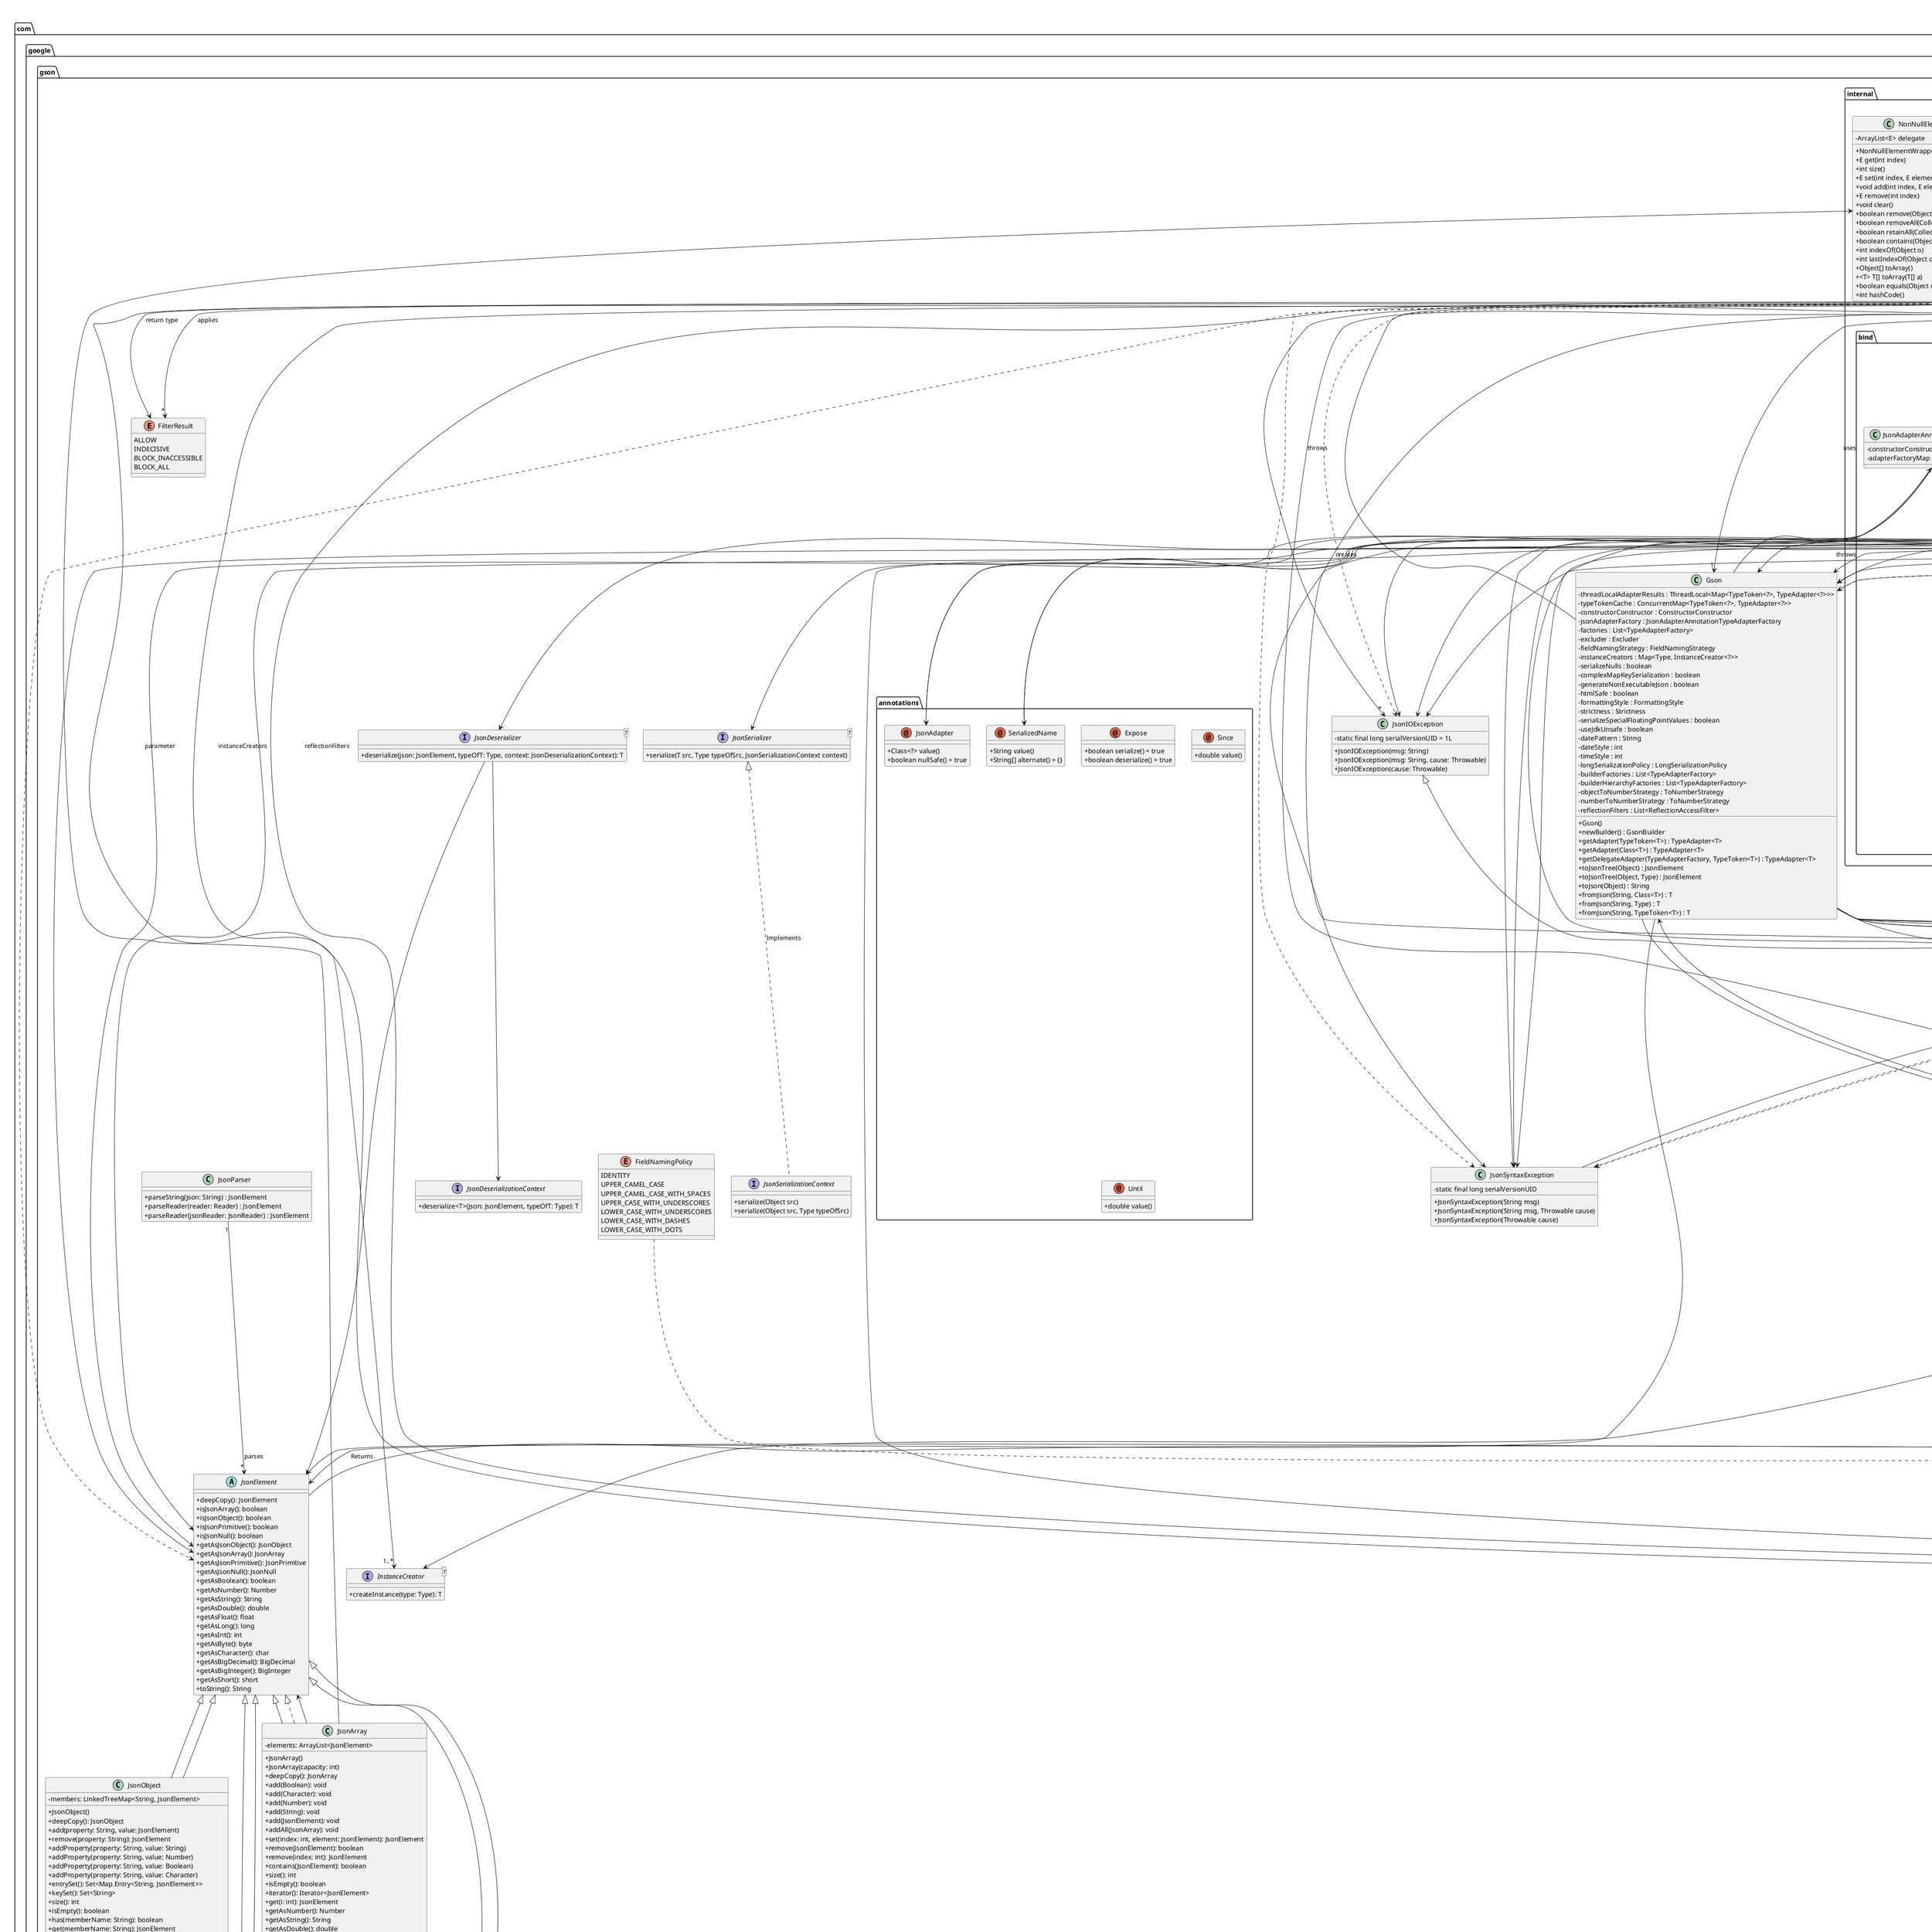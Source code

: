 @startuml
' Title
skinparam classAttributeIconSize 0
package "com.google.gson" {
class Gson {
  - threadLocalAdapterResults : ThreadLocal<Map<TypeToken<?>, TypeAdapter<?>>> 
  - typeTokenCache : ConcurrentMap<TypeToken<?>, TypeAdapter<?>>
  - constructorConstructor : ConstructorConstructor
  - jsonAdapterFactory : JsonAdapterAnnotationTypeAdapterFactory
  - factories : List<TypeAdapterFactory>
  - excluder : Excluder
  - fieldNamingStrategy : FieldNamingStrategy
  - instanceCreators : Map<Type, InstanceCreator<?>>
  - serializeNulls : boolean
  - complexMapKeySerialization : boolean
  - generateNonExecutableJson : boolean
  - htmlSafe : boolean
  - formattingStyle : FormattingStyle
  - strictness : Strictness
  - serializeSpecialFloatingPointValues : boolean
  - useJdkUnsafe : boolean
  - datePattern : String
  - dateStyle : int
  - timeStyle : int
  - longSerializationPolicy : LongSerializationPolicy
  - builderFactories : List<TypeAdapterFactory>
  - builderHierarchyFactories : List<TypeAdapterFactory>
  - objectToNumberStrategy : ToNumberStrategy
  - numberToNumberStrategy : ToNumberStrategy
  - reflectionFilters : List<ReflectionAccessFilter>

  + Gson()
  + newBuilder() : GsonBuilder
  + getAdapter(TypeToken<T>) : TypeAdapter<T>
  + getAdapter(Class<T>) : TypeAdapter<T>
  + getDelegateAdapter(TypeAdapterFactory, TypeToken<T>) : TypeAdapter<T>
  + toJsonTree(Object) : JsonElement
  + toJsonTree(Object, Type) : JsonElement
  + toJson(Object) : String
  + fromJson(String, Class<T>) : T
  + fromJson(String, Type) : T
  + fromJson(String, TypeToken<T>) : T
}

class GsonBuilder {
  - excluder : Excluder
  - longSerializationPolicy : LongSerializationPolicy
  - fieldNamingPolicy : FieldNamingStrategy
  - instanceCreators : Map<Type, InstanceCreator<?>>
  - factories : List<TypeAdapterFactory>
  - hierarchyFactories : List<TypeAdapterFactory>
  - serializeNulls : boolean
  - datePattern : String
  - dateStyle : int
  - timeStyle : int
  - complexMapKeySerialization : boolean
  - serializeSpecialFloatingPointValues : boolean
  - escapeHtmlChars : boolean
  - formattingStyle : FormattingStyle
  - generateNonExecutableJson : boolean
  - strictness : Strictness
  - useJdkUnsafe : boolean
  - objectToNumberStrategy : ToNumberStrategy
  - numberToNumberStrategy : ToNumberStrategy
  - reflectionFilters : ArrayDeque<ReflectionAccessFilter>

  + GsonBuilder()
  + setVersion(double) : GsonBuilder
  + excludeFieldsWithModifiers(int...) : GsonBuilder
  + generateNonExecutableJson() : GsonBuilder
  + excludeFieldsWithoutExposeAnnotation() : GsonBuilder
  + serializeNulls() : GsonBuilder
  + enableComplexMapKeySerialization() : GsonBuilder
  + disableInnerClassSerialization() : GsonBuilder
  + setLongSerializationPolicy(LongSerializationPolicy) : GsonBuilder
  + setFieldNamingPolicy(FieldNamingPolicy) : GsonBuilder
  + setFieldNamingStrategy(FieldNamingStrategy) : GsonBuilder
  + setObjectToNumberStrategy(ToNumberStrategy) : GsonBuilder
  + setNumberToNumberStrategy(ToNumberStrategy) : GsonBuilder
  + setExclusionStrategies(ExclusionStrategy...) : GsonBuilder
  + addSerializationExclusionStrategy(ExclusionStrategy) : GsonBuilder
  + addDeserializationExclusionStrategy(ExclusionStrategy) : GsonBuilder
  + setPrettyPrinting() : GsonBuilder
  + setFormattingStyle(FormattingStyle) : GsonBuilder
  + setLenient() : GsonBuilder
  + setStrictness(Strictness) : GsonBuilder
  + disableHtmlEscaping() : GsonBuilder
  + setDateFormat(String) : GsonBuilder
  + setDateFormat(int) : GsonBuilder
  + setDateFormat(int, int) : GsonBuilder
  + registerTypeAdapter(Type, Object) : GsonBuilder
  + registerTypeAdapterFactory(TypeAdapterFactory) : GsonBuilder
  + registerTypeHierarchyAdapter(Class<?>, Object) : GsonBuilder
  + serializeSpecialFloatingPointValues() : GsonBuilder
  + disableJdkUnsafe() : GsonBuilder
  + addReflectionAccessFilter(ReflectionAccessFilter) : GsonBuilder
  + create() : Gson
}


class FieldAttributes {
  - field: Field

  + FieldAttributes(f: Field)
  + getDeclaringClass(): Class<?>
  + getName(): String
  + getDeclaredType(): Type
  + getDeclaredClass(): Class<?>
  + getAnnotation<T extends Annotation>(annotation: Class<T>): T
  + getAnnotations(): Collection<Annotation>
  + hasModifier(modifier: int): boolean
  + toString(): String
}
 
interface FieldNamingStrategy {
  + translateName(f: Field): String
  + alternateNames(f: Field): List<String>
}

enum FieldNamingPolicy {
  IDENTITY
  UPPER_CAMEL_CASE
  UPPER_CAMEL_CASE_WITH_SPACES
  UPPER_CASE_WITH_UNDERSCORES
  LOWER_CASE_WITH_UNDERSCORES
  LOWER_CASE_WITH_DASHES
  LOWER_CASE_WITH_DOTS
}
' FormattingStyle class
class FormattingStyle {
  - newline: String
  - indent: String
  - spaceAfterSeparators: boolean

  + withNewline(newline: String): FormattingStyle
  + withIndent(indent: String): FormattingStyle
  + withSpaceAfterSeparators(spaceAfterSeparators: boolean): FormattingStyle
  + getNewline(): String
  + getIndent(): String
  + usesSpaceAfterSeparators(): boolean

  {static} + COMPACT: FormattingStyle
  {static} + PRETTY: FormattingStyle
}

' InstanceCreator interface
interface InstanceCreator<T> {
  + createInstance(type: Type): T
}
' JsonArray class
class JsonArray {
  - elements: ArrayList<JsonElement>

  + JsonArray()
  + JsonArray(capacity: int)
  + deepCopy(): JsonArray
  + add(Boolean): void
  + add(Character): void
  + add(Number): void
  + add(String): void
  + add(JsonElement): void
  + addAll(JsonArray): void
  + set(index: int, element: JsonElement): JsonElement
  + remove(JsonElement): boolean
  + remove(index: int): JsonElement
  + contains(JsonElement): boolean
  + size(): int
  + isEmpty(): boolean
  + iterator(): Iterator<JsonElement>
  + get(i: int): JsonElement
  + getAsNumber(): Number
  + getAsString(): String
  + getAsDouble(): double
  + getAsBigDecimal(): BigDecimal
  + getAsBigInteger(): BigInteger
  + getAsFloat(): float
  + getAsLong(): long
  + getAsInt(): int
  + getAsByte(): byte
  + getAsCharacter(): char
  + getAsShort(): short
  + getAsBoolean(): boolean
  + asList(): List<JsonElement>
  + equals(Object): boolean
  + hashCode(): int
}



' JsonDeserializationContext interface
interface JsonDeserializationContext {
  + deserialize<T>(json: JsonElement, typeOfT: Type): T
}
' JsonDeserializer interface
interface JsonDeserializer<T> {
  + deserialize(json: JsonElement, typeOfT: Type, context: JsonDeserializationContext): T
}

' JsonElement abstract class
abstract class JsonElement {
  + deepCopy(): JsonElement
  + isJsonArray(): boolean
  + isJsonObject(): boolean
  + isJsonPrimitive(): boolean
  + isJsonNull(): boolean
  + getAsJsonObject(): JsonObject
  + getAsJsonArray(): JsonArray
  + getAsJsonPrimitive(): JsonPrimitive
  + getAsJsonNull(): JsonNull
  + getAsBoolean(): boolean
  + getAsNumber(): Number
  + getAsString(): String
  + getAsDouble(): double
  + getAsFloat(): float
  + getAsLong(): long
  + getAsInt(): int
  + getAsByte(): byte
  + getAsCharacter(): char
  + getAsBigDecimal(): BigDecimal
  + getAsBigInteger(): BigInteger
  + getAsShort(): short
  + toString(): String
}
 
class JsonIOException {
  - static final long serialVersionUID = 1L
  + JsonIOException(msg: String)
  + JsonIOException(msg: String, cause: Throwable)
  + JsonIOException(cause: Throwable)
}

class JsonNull {
  - static final JsonNull INSTANCE
  + JsonNull() <deprecated>
  + deepCopy(): JsonNull
  + hashCode(): int
  + equals(other: Object): boolean
}
 
class JsonParseException {
  - static final long serialVersionUID = -4086729973971783390L
  + JsonParseException(msg: String)
  + JsonParseException(msg: String, cause: Throwable)
  + JsonParseException(cause: Throwable)
}

class JsonObject {
  - members: LinkedTreeMap<String, JsonElement>
  + JsonObject()
  + deepCopy(): JsonObject
  + add(property: String, value: JsonElement)
  + remove(property: String): JsonElement
  + addProperty(property: String, value: String)
  + addProperty(property: String, value: Number)
  + addProperty(property: String, value: Boolean)
  + addProperty(property: String, value: Character)
  + entrySet(): Set<Map.Entry<String, JsonElement>>
  + keySet(): Set<String>
  + size(): int
  + isEmpty(): boolean
  + has(memberName: String): boolean
  + get(memberName: String): JsonElement
  + getAsJsonPrimitive(memberName: String): JsonPrimitive
  + getAsJsonArray(memberName: String): JsonArray
  + getAsJsonObject(memberName: String): JsonObject
  + asMap(): Map<String, JsonElement>
  + equals(o: Object): boolean
  + hashCode(): int
}


class JsonParser {
  +parseString(json: String) : JsonElement
  +parseReader(reader: Reader) : JsonElement
  +parseReader(jsonReader: JsonReader) : JsonElement
}

class JsonPrimitive {
  +JsonPrimitive(value: Object)
  +deepCopy() : JsonPrimitive
  +isBoolean() : boolean
  +getAsBoolean() : boolean
  +isNumber() : boolean
  +getAsNumber() : Number
  +isString() : boolean
  +getAsString() : String
  +getAsDouble() : double
  +getAsBigDecimal() : BigDecimal
  +getAsBigInteger() : BigInteger
  +getAsFloat() : float
  +getAsLong() : long
  +getAsShort() : short
  +getAsInt() : int
  +getAsByte() : byte
  +getAsCharacter() : char
  +hashCode() : int
  +equals(obj: Object) : boolean
}



class JsonStreamParser {
  - JsonReader parser
  - Object lock
  + next() : JsonElement
  + hasNext() : boolean
  + remove() : void
}

 
' Class for JsonSyntaxException
class JsonSyntaxException {
  - static final long serialVersionUID
  + JsonSyntaxException(String msg)
  + JsonSyntaxException(String msg, Throwable cause)
  + JsonSyntaxException(Throwable cause)
}

 
 
 class TypeAdapter<T> {
  +TypeAdapter()
  +void write(JsonWriter out, T value) throws IOException
  +String toJson(T value)
  +JsonElement toJsonTree(T value)
  +T read(JsonReader in) throws IOException
  +T fromJson(Reader in) throws IOException
  +T fromJson(String json) throws IOException
  +T fromJsonTree(JsonElement jsonTree)
  +TypeAdapter<T> nullSafe()
}

class NullSafeTypeAdapter {
  +void write(JsonWriter out, T value) throws IOException
  +T read(JsonReader reader) throws IOException
  +String toString()
}
 interface TypeAdapterFactory {
  +<T> TypeAdapter<T> create(Gson gson, TypeToken<T> type)
}
' Class for ReflectionAccessFilter
interface ReflectionAccessFilter {
  + check(Class<?> rawClass) : FilterResult
}
interface ExclusionStrategy {
  + shouldSkipField(f: FieldAttributes): boolean
  + shouldSkipClass(clazz: Class<?>): boolean
}
' Define interfaces and classes

interface JsonSerializationContext {
  + serialize(Object src)
  + serialize(Object src, Type typeOfSrc)
}

interface JsonSerializer<T> {
  + serialize(T src, Type typeOfSrc, JsonSerializationContext context)
}
 ' Interface for ToNumberStrategy
interface ToNumberStrategy {
  + readNumber(JsonReader in) : Number
}

 ' Enum for FilterResult
enum FilterResult {
  ALLOW
  INDECISIVE
  BLOCK_INACCESSIBLE
  BLOCK_ALL
}

' Enum for Strictness
enum Strictness {
  LENIENT
  LEGACY_STRICT
  STRICT
}

 
' Enum for ToNumberPolicy
enum ToNumberPolicy {
  DOUBLE
  LAZILY_PARSED_NUMBER
  LONG_OR_DOUBLE
  BIG_DECIMAL
}
' Enum for LongSerializationPolicy
enum LongSerializationPolicy {
  DEFAULT
  STRING
}
}

package "com.google.gson.annotations" {

  annotation Expose {
    +boolean serialize() = true
    +boolean deserialize() = true
  }

  annotation JsonAdapter {
    +Class<?> value()
    +boolean nullSafe() = true
  }
 annotation SerializedName {
    +String value()
    +String[] alternate() = {}
  }
  
  annotation Since {
    +double value()
  }

  annotation Until {
    +double value()
  }
}
package "com.google.gson.reflect" {

class TypeToken<T> {
    + rawType : Class<? super T>
    + type : Type
    + hashCode : int
    + getRawType() : Class<? super T>
    + getType() : Type
    + isAssignableFrom(Class<?>) : boolean
    + isAssignableFrom(Type) : boolean
    + isAssignableFrom(TypeToken<?>) : boolean
    + hashCode() : int
    + equals(Object) : boolean
    + toString() : String
    + get(Type) : TypeToken<?>
    + get(Class<T>) : TypeToken<T>
    + getParameterized(Type, Type...) : TypeToken<?>
    + getArray(Type) : TypeToken<?>
}
}

package "com.google.gson.internal.bind" {

' ---------- ArrayTypeAdapter ----------
class ArrayTypeAdapter {
  - componentType : Class
  - componentTypeAdapter : TypeAdapter
  + ArrayTypeAdapter(Gson, TypeAdapter, Class)
  + read(JsonReader) : Object
  + write(JsonWriter, Object) : void
}

' ---------- CollectionTypeAdapterFactory ----------
class CollectionTypeAdapterFactory {
  - constructorConstructor : ConstructorConstructor
  + CollectionTypeAdapterFactory(ConstructorConstructor)
  + create(Gson, TypeToken) : TypeAdapter
}

' ---------- Inner Adapter Class ----------
class CollectionTypeAdapterFactoryAdapter {
  - elementTypeAdapter : TypeAdapter
  - constructor : ObjectConstructor
  + read(JsonReader) : Collection
  + write(JsonWriter, Collection) : void
}
 
' ---------- DefaultDateTypeAdapter ----------
class DefaultDateTypeAdapter {
  - dateFormats : List
  - dateType : DateType
  + write(JsonWriter, Date) : void
  + read(JsonReader) : Date
  + toString() : String
}


' ---------- DateType Inner Class ----------
class DateType {
  - dateClass : Class
  + createAdapterFactory(String) : TypeAdapterFactory
  + createAdapterFactory(int, int) : TypeAdapterFactory
  + deserialize(Date) : Date
}

' ---------- EnumTypeAdapter ----------
class EnumTypeAdapter {
  - nameToConstant : Map
  - stringToConstant : Map
  - constantToName : Map
  + read(JsonReader)
  + write(JsonWriter, value)
}

' ---------- TypeAdapterFactory ----------
class TypeAdapterFactory {
  + create(Gson, TypeToken) : TypeAdapter
}

' ---------- JsonAdapterAnnotationTypeAdapterFactory ----------
class JsonAdapterAnnotationTypeAdapterFactory {
  - constructorConstructor : ConstructorConstructor
  - adapterFactoryMap : ConcurrentMap
}

' ---------- JsonElementTypeAdapter ----------
class JsonElementTypeAdapter {
  + read(JsonReader) : JsonElement
  + write(JsonWriter, JsonElement) : void
}

' ---------- JsonTreeReader ----------
class JsonTreeReader {
  + JsonTreeReader(JsonElement)
  + beginArray()
  + endArray()
  + beginObject()
  + endObject()
  + hasNext() : boolean
  + peek() : JsonToken
  + nextName() : String
  + nextString() : String
  + nextBoolean() : boolean
  + nextNull() : void
  + nextDouble() : double
  + nextLong() : long
  + nextInt() : int
  + nextJsonElement() : JsonElement
  + close() : void
  + skipValue() : void
  + getPath() : String
  + getPreviousPath() : String
  + promoteNameToValue() : void
}

' ---------- JsonTreeWriter ----------
class JsonTreeWriter {
  + JsonTreeWriter()
  + get() : JsonElement
  + beginArray() : JsonWriter
  + endArray() : JsonWriter
  + beginObject() : JsonWriter
  + endObject() : JsonWriter
  + name(String) : JsonWriter
  + value(String) : JsonWriter
  + value(boolean) : JsonWriter
  + value(Boolean) : JsonWriter
  + value(float) : JsonWriter
  + value(double) : JsonWriter
  + value(long) : JsonWriter
  + value(Number) : JsonWriter
  + nullValue() : JsonWriter
  + flush() : void
  + close() : void
}

' ---------- MapTypeAdapterFactory ----------
class MapTypeAdapterFactory {
  - constructorConstructor : ConstructorConstructor
  - complexMapKeySerialization : boolean
  + create(Gson, TypeToken) : TypeAdapter
}

class MapTypeAdapterFactoryAdapter {
  - keyTypeAdapter : TypeAdapter
  - valueTypeAdapter : TypeAdapter
  - constructor : ObjectConstructor
}

' ---------- NumberTypeAdapter ----------
class NumberTypeAdapter {
  - toNumberStrategy : ToNumberStrategy
  + read(JsonReader) : Number
  + write(JsonWriter, Number) : void
  + getFactory(ToNumberStrategy) : TypeAdapterFactory
}

' ---------- ObjectTypeAdapter ----------
class ObjectTypeAdapter {
  - gson : Gson
  - toNumberStrategy : ToNumberStrategy
  + read(JsonReader) : Object
  + write(JsonWriter, Object) : void
  + getFactory(ToNumberStrategy) : TypeAdapterFactory
  - tryBeginNesting(...) : Object
  - readTerminal(...) : Object
}

' ---------- ReflectiveTypeAdapterFactory ----------
class ReflectiveTypeAdapterFactory {
  + create(Gson, TypeToken) : TypeAdapter
  class Adapter
}

' ---------- SerializationDelegatingTypeAdapter ----------
abstract class SerializationDelegatingTypeAdapter {
  + getSerializationDelegate() : TypeAdapter
}

' ---------- TreeTypeAdapter ----------
class TreeTypeAdapter {
  + read(JsonReader)
  + write(JsonWriter, value)
  + getSerializationDelegate() : TypeAdapter
  + newFactory(TypeToken, Object) : TypeAdapterFactory
  + newFactoryWithMatchRawType(TypeToken, Object) : TypeAdapterFactory
  + newTypeHierarchyFactory(Class, Object) : TypeAdapterFactory
}

class TreeTypeAdapterGsonContextImpl {
  + serialize(Object) : JsonElement
  + serialize(Object, Type) : JsonElement
  + deserialize(JsonElement, Type) : Object
}

class TreeTypeAdapterSingleTypeFactory {
  + create(Gson, TypeToken) : TypeAdapter
}

' ---------- TypeAdapterRuntimeTypeWrapper ----------
class TypeAdapterRuntimeTypeWrapper {
  - context : Gson
  - delegate : TypeAdapter
  - type : Type
  + read(JsonReader)
  + write(JsonWriter, value)
  - isReflective(TypeAdapter) : boolean
  - getRuntimeTypeIfMoreSpecific(Type, Object) : Type
}

' ---------- TypeAdapters ----------
class TypeAdapters {
  - TypeAdapters()
  + newFactory(...) : TypeAdapterFactory
  + newFactoryForMultipleTypes(...) : TypeAdapterFactory
  + newTypeHierarchyFactory(...) : TypeAdapterFactory
}

} 
package "com.google.gson.internal.bind.util" {

' Main utility class
class ISO8601Utils {
  - UTC_ID : String
  - TIMEZONE_UTC : TimeZone
  + format(date : Date) : String
  + format(date : Date, millis : boolean) : String
  + format(date : Date, millis : boolean, tz : TimeZone) : String
  + parse(date : String, pos : ParsePosition) : Date
}
}


package "com.google.gson.internal" {

class ConstructorConstructor {
  -Map<Type, InstanceCreator<?>> instanceCreators
  -boolean useJdkUnsafe
  -List<ReflectionAccessFilter> reflectionFilters
  
  +ConstructorConstructor(instanceCreators: Map<Type, InstanceCreator<?>>, useJdkUnsafe: boolean, reflectionFilters: List<ReflectionAccessFilter>)
  +<T> ObjectConstructor<T> get(typeToken: TypeToken<T>): ObjectConstructor<T>
  +<T> ObjectConstructor<T> get(typeToken: TypeToken<T>, allowUnsafe: boolean): ObjectConstructor<T>
  -String checkInstantiable(c: Class<?>): String
  -<T> ObjectConstructor<T> newSpecialCollectionConstructor(type: Type, rawType: Class<? super T>): ObjectConstructor<T>
  -<T> ObjectConstructor<T> newDefaultConstructor(rawType: Class<? super T>, filterResult: FilterResult): ObjectConstructor<T>
  -<T> ObjectConstructor<T> newDefaultImplementationConstructor(type: Type, rawType: Class<? super T>): ObjectConstructor<T>
  -ObjectConstructor<? extends Collection<? extends Object>> newCollectionConstructor(rawType: Class<?>): ObjectConstructor<? extends Collection<? extends Object>>
  -ObjectConstructor<? extends Map<? extends Object, Object>> newMapConstructor(type: Type, rawType: Class<?>): ObjectConstructor<? extends Map<? extends Object, Object>>
  -<T> ObjectConstructor<T> newUnsafeAllocator(rawType: Class<? super T>): ObjectConstructor<T>
}
 
class Excluder {
  - double version
  - int modifiers
  - boolean serializeInnerClasses
  - boolean requireExpose
  - List<ExclusionStrategy> serializationStrategies
  - List<ExclusionStrategy> deserializationStrategies
  + Excluder clone()
  + Excluder withVersion(double ignoreVersionsAfter)
  + Excluder withModifiers(int... modifiers)
  + Excluder disableInnerClassSerialization()
  + Excluder excludeFieldsWithoutExposeAnnotation()
  + Excluder withExclusionStrategy(ExclusionStrategy exclusionStrategy, boolean serialization, boolean deserialization)
  + <T> TypeAdapter<T> create(Gson gson, TypeToken<T> type)
  + boolean excludeField(Field field, boolean serialize)
  + boolean excludeClass(Class<?> clazz, boolean serialize)
}

class GsonPreconditions {
  - GsonPreconditions()
  + static <T> T checkNotNull(T obj)
  + static void checkArgument(boolean condition)
}
 
  class GsonTypes {
    - GsonTypes()
    {static} +ParameterizedType newParameterizedTypeWithOwner(Type ownerType, Class<?> rawType, Type... typeArguments)
    {static} +GenericArrayType arrayOf(Type componentType)
    {static} +WildcardType subtypeOf(Type bound)
    {static} +WildcardType supertypeOf(Type bound)
    {static} +Type canonicalize(Type type)
    {static} +Class<?> getRawType(Type type)
    {static} +boolean equals(Type a, Type b)
  }
class JavaVersion {
  - static final int majorJavaVersion
  - static int determineMajorJavaVersion()
  - static int parseMajorJavaVersion(String javaVersion)
  - static int parseDotted(String javaVersion)
  - static int extractBeginningInt(String javaVersion)
  + static int getMajorJavaVersion()
  + static boolean isJava9OrLater()
  - JavaVersion()
}
 
class JsonReaderInternalAccess {
  + static volatile JsonReaderInternalAccess INSTANCE
  + abstract void promoteNameToValue(JsonReader reader)
}

 
class LazilyParsedNumber {
  - final String value
  + LazilyParsedNumber(String value)
  + int intValue()
  + long longValue()
  + float floatValue()
  + double doubleValue()
  + String toString()
  + int hashCode()
  + boolean equals(Object obj)
  - BigDecimal asBigDecimal()
  - Object writeReplace()
  - void readObject(ObjectInputStream in)
}

 
' ========== Main Class ==========
class LinkedTreeMap<K, V> {
  - Comparator<? super K> comparator
  - boolean allowNullValues
  - Node<K, V> root
  - int size
  - int modCount
  - Node<K, V> header
  + LinkedTreeMap()
  + LinkedTreeMap(boolean allowNullValues)
  + LinkedTreeMap(Comparator<? super K>, boolean allowNullValues)
  + int size()
  + V get(Object key)
  + boolean containsKey(Object key)
  + V put(K key, V value)
  + V remove(Object key)
  + void clear()
  + Set<Entry<K, V>> entrySet()
  + Set<K> keySet()
}

 

' ========== Node ==========
class Node<K, V> {
  - Node<K, V> parent
  - Node<K, V> left
  - Node<K, V> right
  - Node<K, V> next
  - Node<K, V> prev
  - K key
  - V value
  - int height
  + Node(boolean allowNullValue)
  + Node(boolean, Node<K, V>, K, Node<K, V>, Node<K, V>)
  + K getKey()
  + V getValue()
  + V setValue(V value)
  + boolean equals(Object)
  + int hashCode()
  + Node<K, V> first()
  + Node<K, V> last()
}


' ========== EntrySet ==========
class EntrySet {
  + int size()
  + Iterator<Entry<K, V>> iterator()
  + boolean contains(Object)
  + boolean remove(Object)
  + void clear()
}

 

' ========== KeySet ==========
class KeySet {
  + int size()
  + Iterator<K> iterator()
  + boolean contains(Object)
  + boolean remove(Object)
  + void clear()
}



' ========== LinkedTreeMapIterator ==========
abstract class LinkedTreeMapIterator<T> {
  - Node<K, V> next
  - Node<K, V> lastReturned
  - int expectedModCount
  + boolean hasNext()
  + void remove()
}

 

class NonNullElementWrapperList<E> {
  - ArrayList<E> delegate
  + NonNullElementWrapperList(ArrayList<E> delegate)
  + E get(int index)
  + int size()
  + E set(int index, E element)
  + void add(int index, E element)
  + E remove(int index)
  + void clear()
  + boolean remove(Object o)
  + boolean removeAll(Collection<?> c)
  + boolean retainAll(Collection<?> c)
  + boolean contains(Object o)
  + int indexOf(Object o)
  + int lastIndexOf(Object o)
  + Object[] toArray()
  + <T> T[] toArray(T[] a)
  + boolean equals(Object o)
  + int hashCode()
}

 
class NumberLimits {
  - static final int MAX_NUMBER_STRING_LENGTH
  - NumberLimits()
  - static void checkNumberStringLength(String s)
  + static BigDecimal parseBigDecimal(String s)
  + static BigInteger parseBigInteger(String s)
}


' ---------- Interface ----------
interface ObjectConstructor<T> {
  + T construct()
}

' ---------- PreJava9DateFormatProvider Class ----------
class PreJava9DateFormatProvider {
  - PreJava9DateFormatProvider()
  + static DateFormat getUsDateTimeFormat(int dateStyle, int timeStyle)
  - static String getDatePartOfDateTimePattern(int dateStyle)
  - static String getTimePartOfDateTimePattern(int timeStyle)
}

' 
 
' -------- Primitives Class --------
class Primitives {
  - Primitives()
  + static boolean isPrimitive(Type type)
  + static boolean isWrapperType(Type type)
  + static <T> Class<T> wrap(Class<T> type)
  + static <T> Class<T> unwrap(Class<T> type)
}

 

' -------- ReflectionAccessFilterHelper Class has inner classes  --------
class ReflectionAccessFilterHelper {
  - ReflectionAccessFilterHelper()
  + static boolean isJavaType(Class<?> c)
  + static boolean isAndroidType(Class<?> c)
  + static boolean isAnyPlatformType(Class<?> c)
  + static FilterResult getFilterResult(List<ReflectionAccessFilter> filters, Class<?> c)
  + static boolean canAccess(AccessibleObject obj, Object o)
}
 
 


class AccessChecker {
  + boolean canAccess(AccessibleObject accessibleObject, Object object)
  {abstract}
  + static AccessChecker INSTANCE
}

' --------  Inner Class ended --------

' -------- Streams has Inner Classes --------

 
class Streams {
  - Streams()
  + static JsonElement parse(JsonReader reader)
  + static void write(JsonElement element, JsonWriter writer)
  + static Writer writerForAppendable(Appendable appendable)
}

class AppendableWriter {
  - Appendable appendable
  - CurrentWrite currentWrite
  + void write(char[] chars, int offset, int length)
  + void write(int i)
  + void write(String str, int off, int len)
  + void flush()
  + void close()
  + Writer append(CharSequence csq)
  + Writer append(CharSequence csq, int start, int end)
}

class CurrentWrite {
  - char[] chars
  - String cachedString
  + void setChars(char[] chars)
  + int length()
  + char charAt(int i)
  + CharSequence subSequence(int start, int end)
  + String toString()
}
 ' --------  Inner Classes ended  --------

 abstract class UnsafeAllocator {
  + abstract <T> T newInstance(Class<T> c)
  - static void assertInstantiable(Class<?> c)
  + static final UnsafeAllocator INSTANCE
  - static UnsafeAllocator create()
}
 class TroubleshootingGuide {
        + createUrl(id: String): String
    }
}

 
package "com.google.gson.internal.reflect" {

' Main class
class ReflectionHelper {
  + makeAccessible(AccessibleObject) : void
  + getAccessibleObjectDescription(AccessibleObject, boolean) : String
  + fieldToString(Field) : String
  + constructorToString(Constructor<?>) : String
  + tryMakeAccessible(Constructor<?>) : String
  + isRecord(Class<?>) : boolean
  + getRecordComponentNames(Class<?>) : String[]
  + getAccessor(Class<?>, Field) : Method
  + getCanonicalRecordConstructor(Class<T>) : Constructor<T>
  + createExceptionForUnexpectedIllegalAccess(IllegalAccessException) : RuntimeException
}
}

package "com.google.gson.internal.sql" {

class SqlDateTypeAdapter {
    - format : DateFormat
    + read(in: JsonReader): java.sql.Date
    + write(out: JsonWriter, value: java.sql.Date): void
}

class SqlTimeTypeAdapter {
    - format : DateFormat
    + read(in: JsonReader): java.sql.Time
    + write(out: JsonWriter, value: java.sql.Time): void
}

class SqlTimestampTypeAdapter {
    - dateTypeAdapter : TypeAdapter<Date>
    + read(in: JsonReader): java.sql.Timestamp
    + write(out: JsonWriter, value: java.sql.Timestamp): void
}

class SqlTypesSupport {
    + SUPPORTS_SQL_TYPES : boolean
    + DATE_DATE_TYPE : DateType
    + TIMESTAMP_DATE_TYPE : DateType
    + DATE_FACTORY : TypeAdapterFactory
    + TIME_FACTORY : TypeAdapterFactory
    + TIMESTAMP_FACTORY : TypeAdapterFactory
}

}


TypeAdapterFactory --|> TypeAdapter
TypeAdapterFactory -- Gson
TypeAdapterFactory -- TypeToken
TypeAdapter -- JsonWriter
TypeAdapter -- JsonReader

 

TypeAdapter <|-- NullSafeTypeAdapter
TypeAdapter -- JsonWriter
TypeAdapter -- JsonReader
TypeAdapter -- JsonElement

 

' ToNumberPolicy implements ToNumberStrategy
ToNumberPolicy -[hidden]-> DOUBLE
ToNumberPolicy -[hidden]-> LAZILY_PARSED_NUMBER
ToNumberPolicy -[hidden]-> LONG_OR_DOUBLE
ToNumberPolicy -[hidden]-> BIG_DECIMAL

' ToNumberPolicy members and methods
ToNumberPolicy : + readNumber(JsonReader in) : Number

 
' ReflectionAccessFilter constants
ReflectionAccessFilter : BLOCK_INACCESSIBLE_JAVA
ReflectionAccessFilter : BLOCK_ALL_JAVA
ReflectionAccessFilter : BLOCK_ALL_ANDROID
ReflectionAccessFilter : BLOCK_ALL_PLATFORM

' ReflectionAccessFilter constants implementation
ReflectionAccessFilter -[hidden]-> BLOCK_INACCESSIBLE_JAVA
ReflectionAccessFilter -[hidden]-> BLOCK_ALL_JAVA
ReflectionAccessFilter -[hidden]-> BLOCK_ALL_ANDROID
ReflectionAccessFilter -[hidden]-> BLOCK_ALL_PLATFORM

 
' JsonSyntaxException is a subclass of JsonParseException
JsonSyntaxException -|> JsonParseException : extends

' LongSerializationPolicy implements JsonElement serialization
LongSerializationPolicy : + serialize(Long value) : JsonElement

 
' Define relationships

JsonSerializer <|.. JsonSerializationContext : Implements
JsonStreamParser ..> JsonReader : Uses
JsonStreamParser --> JsonElement : Returns

 
JsonParser "1" --> "*" JsonElement : parses
JsonElement <|-- JsonPrimitive

 
JsonParseException <|-- RuntimeException
JsonObject --|> JsonElement

 

JsonIOException <|-- JsonParseException
JsonNull --|> JsonElement

 
JsonDeserializer --> JsonElement
JsonDeserializer --> JsonDeserializationContext
JsonElement <|-- JsonObject
JsonElement <|-- JsonArray
JsonElement <|-- JsonPrimitive
JsonElement <|-- JsonNull

JsonArray ..|> JsonElement
JsonArray --> JsonElement
JsonArray --> JsonNull
JsonArray --> JsonPrimitive
JsonArray --> NonNullElementWrapperList
FieldNamingPolicy ..|> FieldNamingStrategy : implements
FieldNamingStrategy --> Field
FieldNamingStrategy --> List



ExclusionStrategy ..> FieldAttributes : uses
FieldAttributes --> Field
FieldAttributes --> Type
FieldAttributes --> Annotation
FieldAttributes --> Collection



Gson --> GsonBuilder
GsonBuilder --> Gson
Gson --> ConstructorConstructor
Gson --> JsonAdapterAnnotationTypeAdapterFactory
Gson --> TypeAdapterFactory
Gson --> TypeAdapter
Gson --> JsonReader
Gson --> JsonWriter
Gson --> JsonElement
Gson --> TypeToken
Gson --> ToNumberStrategy
Gson --> LongSerializationPolicy
Gson --> ReflectionAccessFilter
GsonBuilder --> TypeAdapterFactory
GsonBuilder --> InstanceCreator
GsonBuilder --> Excluder
GsonBuilder --> FieldNamingStrategy
GsonBuilder --> ReflectionAccessFilter
GsonBuilder --> FormattingStyle

'com.google..gson.reflect

TypeToken --> GsonTypes
TypeToken --> TroubleshootingGuide

' internal bind package 


' ========== Inheritance ==========
ArrayTypeAdapter --|> TypeAdapter
EnumTypeAdapter --|> TypeAdapter
DefaultDateTypeAdapter --|> TypeAdapter
JsonTreeReader --|> JsonReader
JsonTreeWriter --|> JsonWriter
SerializationDelegatingTypeAdapter --|> TypeAdapter
TreeTypeAdapter --|> SerializationDelegatingTypeAdapter
TypeAdapterRuntimeTypeWrapper --|> TypeAdapter

' ========== Inner Class Relationships ==========
CollectionTypeAdapterFactory .down.> CollectionTypeAdapterFactory.Adapter : <<uses>>
DefaultDateTypeAdapter .down.> DateType : <<inner>>
TreeTypeAdapter .down.> TreeTypeAdapter.GsonContextImpl
TreeTypeAdapter .down.> TreeTypeAdapter.SingleTypeFactory

' ========== Dependencies ==========
ArrayTypeAdapter --> Gson
ArrayTypeAdapter --> JsonReader
ArrayTypeAdapter --> JsonWriter
ArrayTypeAdapter --> JsonToken
CollectionTypeAdapterFactory --> TypeToken
CollectionTypeAdapterFactory --> TypeAdapter
CollectionTypeAdapterFactory --> Gson
CollectionTypeAdapterFactory.Adapter --> JsonReader
CollectionTypeAdapterFactory.Adapter --> JsonWriter
DateType --> TypeAdapterFactory
EnumTypeAdapter --> JsonToken
EnumTypeAdapter --> SerializedName
JsonAdapterAnnotationTypeAdapterFactory --> JsonAdapter
JsonAdapterAnnotationTypeAdapterFactory --> JsonDeserializer
JsonAdapterAnnotationTypeAdapterFactory --> JsonSerializer
JsonElementTypeAdapter --> JsonElement
JsonElementTypeAdapter --> JsonTreeReader
JsonElementTypeAdapter --> JsonWriter
JsonTreeReader --> JsonToken
JsonTreeReader --> MalformedJsonException
JsonTreeWriter --> JsonElement
MapTypeAdapterFactory --> Gson
MapTypeAdapterFactory --> TypeToken
MapTypeAdapterFactory --> JsonSyntaxException
MapTypeAdapterFactory.Adapter --> JsonReader
MapTypeAdapterFactory.Adapter --> JsonWriter
NumberTypeAdapter --> JsonSyntaxException
NumberTypeAdapter --> JsonReader
NumberTypeAdapter --> JsonWriter
ObjectTypeAdapter --> TypeToken
ObjectTypeAdapter --> Gson
ObjectTypeAdapter --> JsonToken
ReflectiveTypeAdapterFactory --> JsonIOException
ReflectiveTypeAdapterFactory --> JsonSyntaxException
ReflectiveTypeAdapterFactory --> JsonParseException
ReflectiveTypeAdapterFactory --> JsonAdapter
ReflectiveTypeAdapterFactory --> SerializedName
ReflectiveTypeAdapterFactory --> ReflectionAccessFilter
TypeAdapterRuntimeTypeWrapper --> JsonReader
TypeAdapterRuntimeTypeWrapper --> JsonWriter
TypeAdapterRuntimeTypeWrapper --> TypeToken
TypeAdapterRuntimeTypeWrapper --> SerializationDelegatingTypeAdapter
TypeAdapters --> JsonReader
TypeAdapters --> JsonWriter
TypeAdapters --> JsonElement
TypeAdapters --> JsonIOException
TypeAdapters --> JsonSyntaxException


' internal package 

' Associations from ConstructorConstructor

ConstructorConstructor --> "1..*" InstanceCreator : instanceCreators
ConstructorConstructor --> "*" ReflectionAccessFilter : reflectionFilters
ConstructorConstructor --> "*" TypeToken : typeToken
ConstructorConstructor --> "*" FilterResult : applies
ConstructorConstructor --> "*" JsonIOException : throws
ConstructorConstructor --> "*" ReflectionHelper : uses
ConstructorConstructor --> "1" UnsafeAllocator : uses

' Associations from Excluder


Excluder --> "1" ExclusionStrategy : uses
Excluder --> "1" TypeAdapterFactory : implements
Excluder --> "1" FieldAttributes : uses
Excluder --> "1" Gson : uses
Excluder --> "1" TypeAdapter : creates
Excluder --> "1" TypeToken : uses
Excluder --> "1" JsonReader : reads
Excluder --> "1" JsonWriter : writes

TypeAdapterFactory <|-- Excluder : implements
ExclusionStrategy <|-- Excluder : implements
FieldAttributes --> Field : uses
TypeToken --> Class : uses
TypeAdapter --> JsonReader : reads
TypeAdapter --> JsonWriter : writes

' Associations from GsonPreconditions

GsonPreconditions --> "1" NullPointerException : throws
GsonPreconditions --> "1" IllegalArgumentException : throws




  ' Associations from GSONTYPE
  GsonTypes --> ParameterizedTypeImpl : creates
  GsonTypes --> GenericArrayTypeImpl : creates
  GsonTypes --> WildcardTypeImpl : creates
  GsonTypes ..> GsonPreconditions : uses (checkArgument)

  ' Associations from JsonReaderInternalAccess

  JsonReaderInternalAccess --> JsonReader : uses

  ' Associations from LinkedTreeMap

LinkedTreeMap -- "1" Node : header
LinkedTreeMap --> "1" Comparator : comparator
LinkedTreeMap --> "1..*" EntrySet
LinkedTreeMap --> "1..*" KeySet
LinkedTreeMapIterator <|-- EntrySetIterator
LinkedTreeMapIterator <|-- KeySetIterator
KeySet ..|> AbstractSet
LinkedTreeMap::KeySet --|> AbstractSet
EntrySet ..|> AbstractSet
LinkedTreeMap::EntrySet --|> AbstractSet
LinkedTreeMap --> Node : uses
  ' Associations from Primitives

Primitives --> Type : uses


  ' Associations from ReflectionAccessFilterHelper

ReflectionAccessFilterHelper --> AccessChecker : inner static
 
ReflectionAccessFilterHelper --> ReflectionAccessFilter : parameter
ReflectionAccessFilterHelper --> FilterResult : return type
 


  ' Associations from Streams

Streams ..> AppendableWriter : uses
AppendableWriter *-- CurrentWrite
 CurrentWrite ..|> CharSequence

Streams ..> JsonElement
Streams ..> JsonReader
Streams ..> JsonWriter
Streams ..> JsonIOException
Streams ..> JsonSyntaxException
Streams ..> JsonParseException
Streams ..> TypeAdapters
 

'internal.reflect 

' Associations
ReflectionHelper --> JsonIOException : throws
ReflectionHelper --> GsonBuildConfig : uses version
ReflectionHelper --> TroubleshootingGuide : uses for error URLs


' sql package 

' ========== Dependencies ==========

SqlTypesSupport ..> DateType : <<uses>>
SqlTypesSupport ..> TypeAdapterFactory : <<uses>>
SqlTypesSupport ..> SqlDateTypeAdapter : <<uses>>
SqlTypesSupport ..> SqlTimeTypeAdapter : <<uses>>
SqlTypesSupport ..> SqlTimestampTypeAdapter : <<uses>>

SqlTimestampTypeAdapter ..> Gson : <<uses>>
SqlTimestampTypeAdapter ..> TypeAdapter : <<uses>>
SqlTimestampTypeAdapter ..> JsonReader : <<uses>>
SqlTimestampTypeAdapter ..> JsonWriter : <<uses>>
SqlTimestampTypeAdapter ..> TypeAdapterFactory : <<uses>>
SqlTimestampTypeAdapter ..> TypeToken : <<uses>>

SqlTimeTypeAdapter ..> Gson : <<uses>>
SqlTimeTypeAdapter ..> JsonSyntaxException : <<uses>>
SqlTimeTypeAdapter ..> TypeAdapter : <<uses>>
SqlTimeTypeAdapter ..> JsonReader : <<uses>>
SqlTimeTypeAdapter ..> JsonWriter : <<uses>>
SqlTimeTypeAdapter ..> DateFormat : <<uses>>
SqlTimeTypeAdapter ..> TypeAdapterFactory : <<uses>>
SqlTimeTypeAdapter ..> TypeToken : <<uses>>

SqlDateTypeAdapter ..> Gson : <<uses>>
SqlDateTypeAdapter ..> JsonSyntaxException : <<uses>>
SqlDateTypeAdapter ..> TypeAdapter : <<uses>>
SqlDateTypeAdapter ..> JsonReader : <<uses>>
SqlDateTypeAdapter ..> JsonWriter : <<uses>>
SqlDateTypeAdapter ..> TypeAdapterFactory : <<uses>>
SqlDateTypeAdapter ..> TypeToken : <<uses>>

@enduml